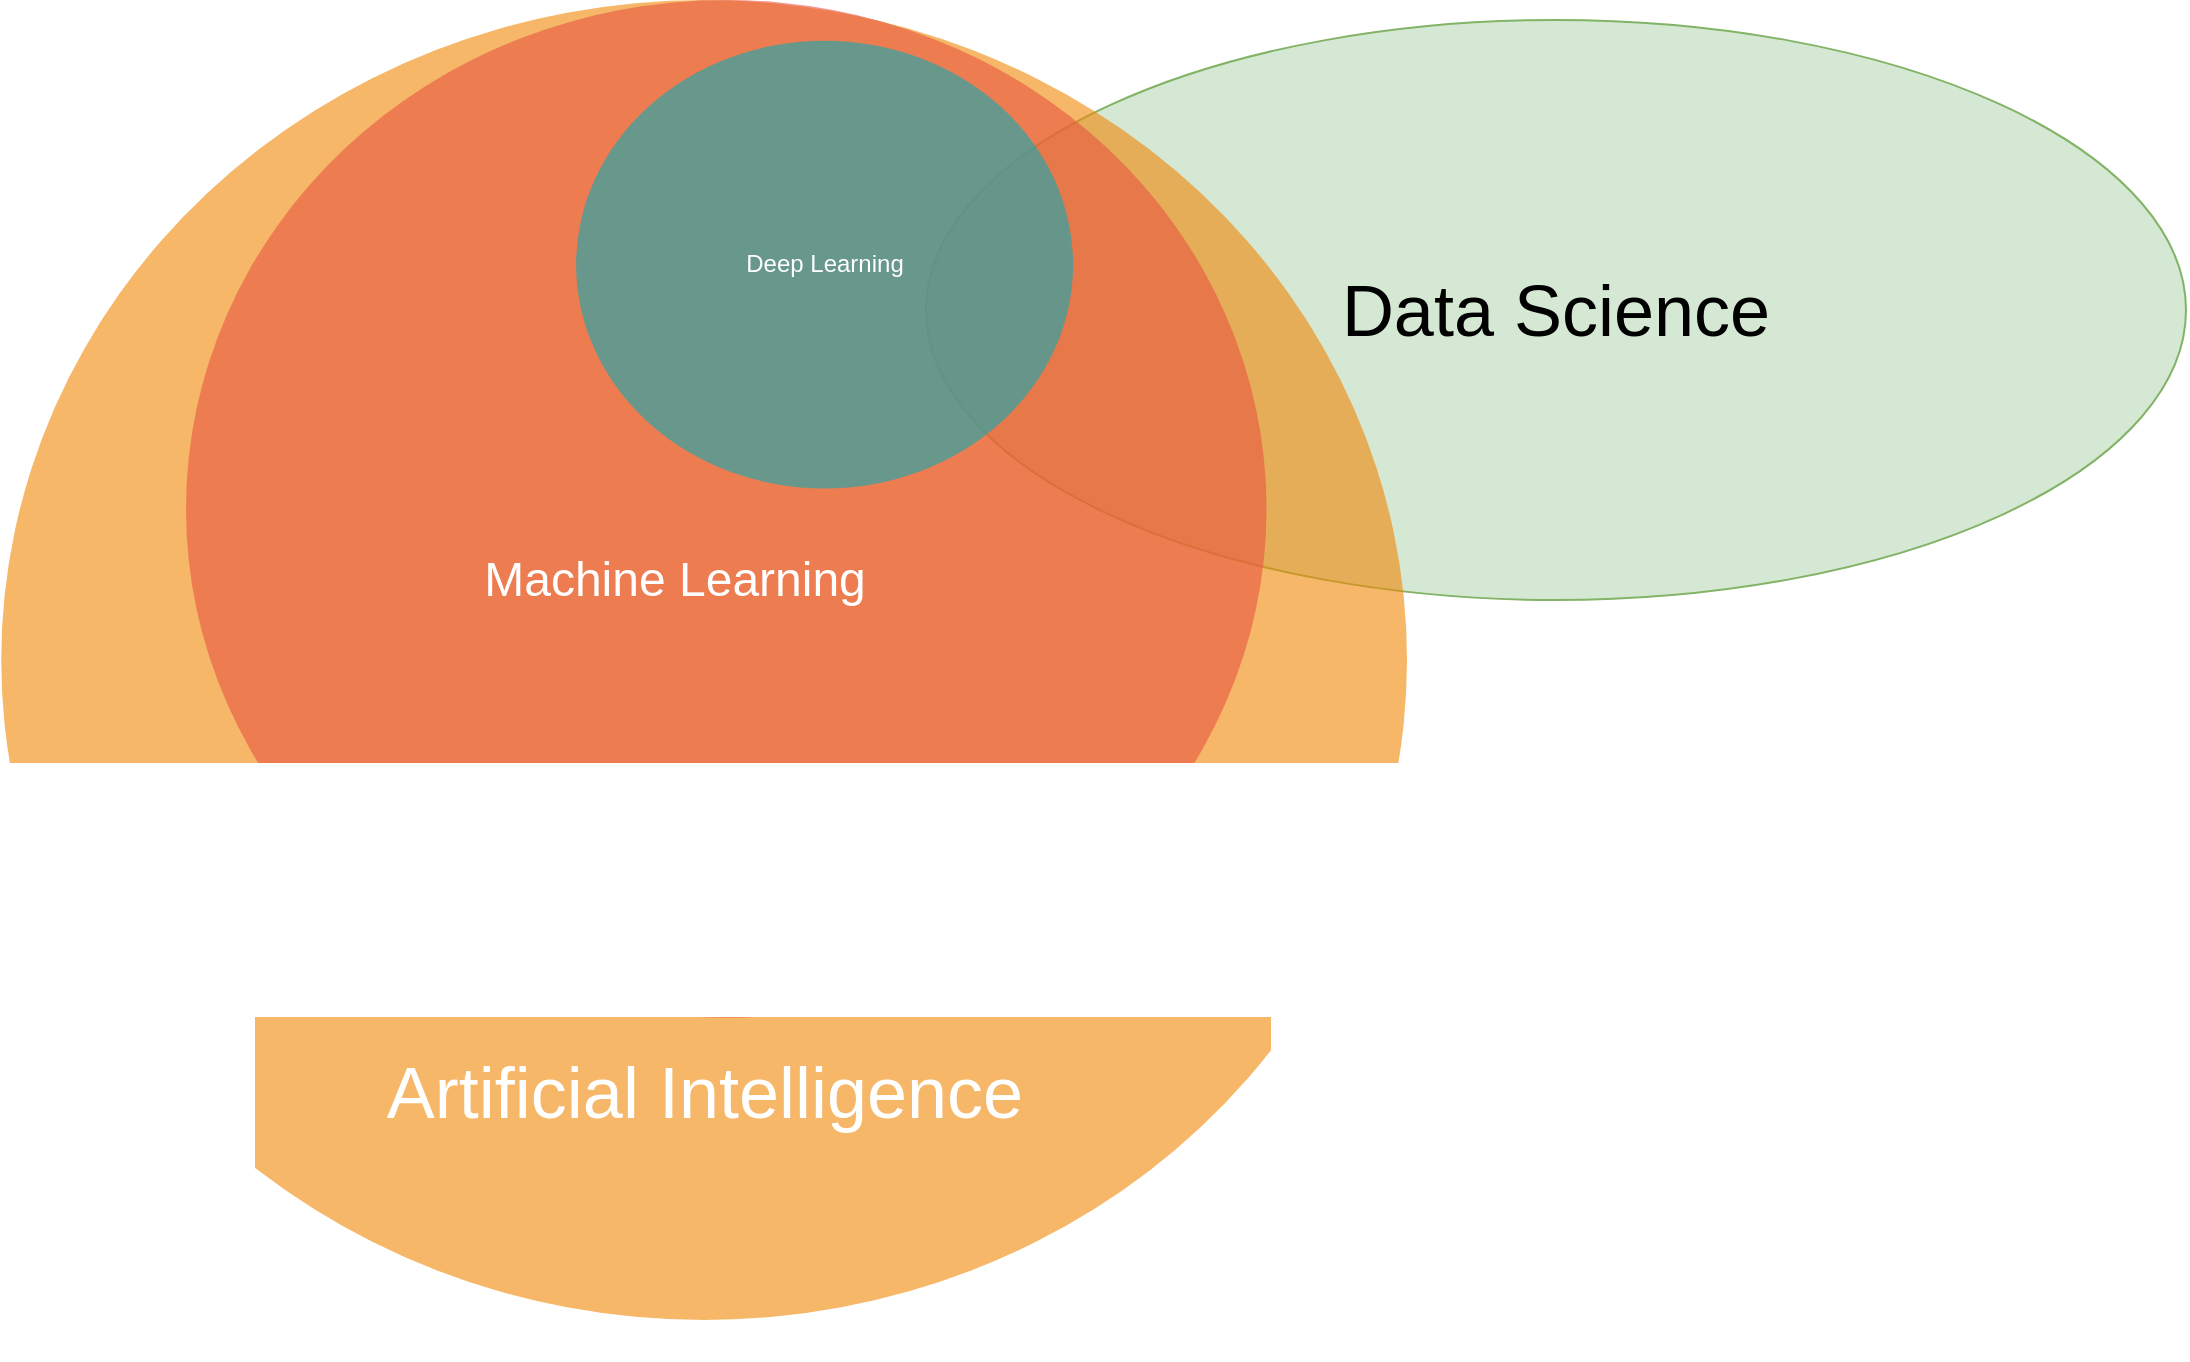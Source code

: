 <mxfile version="15.4.3" type="device"><diagram id="3228e29e-7158-1315-38df-8450db1d8a1d" name="Page-1"><mxGraphModel dx="2591" dy="724" grid="1" gridSize="10" guides="1" tooltips="1" connect="1" arrows="1" fold="1" page="1" pageScale="1" pageWidth="1169" pageHeight="827" background="none" math="0" shadow="0"><root><mxCell id="0"/><mxCell id="1" parent="0"/><mxCell id="I-94z7sVFyiBP4PIxepl-21540" value="" style="group" vertex="1" connectable="0" parent="1"><mxGeometry x="100" y="50" width="970" height="660" as="geometry"/></mxCell><mxCell id="21534" value="&lt;div&gt;Deep Learning&lt;/div&gt;" style="text;fontSize=24;align=center;verticalAlign=middle;html=1;fontColor=#FFFFFF;" parent="I-94z7sVFyiBP4PIxepl-21540" vertex="1"><mxGeometry x="114.75" y="150.75" width="190" height="70" as="geometry"/></mxCell><mxCell id="I-94z7sVFyiBP4PIxepl-21541" value="" style="group" vertex="1" connectable="0" parent="I-94z7sVFyiBP4PIxepl-21540"><mxGeometry x="-30" y="-20" width="1000" height="660" as="geometry"/></mxCell><mxCell id="I-94z7sVFyiBP4PIxepl-21543" value="Data Science" style="ellipse;whiteSpace=wrap;html=1;fontSize=36;fillColor=#d5e8d4;strokeColor=#82b366;" vertex="1" parent="I-94z7sVFyiBP4PIxepl-21541"><mxGeometry x="370" y="10" width="630" height="290" as="geometry"/></mxCell><mxCell id="21531" value="&lt;div&gt;&lt;font style=&quot;font-size: 36px&quot;&gt;&lt;br&gt;&lt;/font&gt;&lt;/div&gt;&lt;div&gt;&lt;font style=&quot;font-size: 36px&quot;&gt;&lt;br&gt;&lt;/font&gt;&lt;/div&gt;&lt;div&gt;&lt;font style=&quot;font-size: 36px&quot;&gt;&lt;br&gt;&lt;/font&gt;&lt;/div&gt;&lt;div&gt;&lt;font style=&quot;font-size: 36px&quot;&gt;&lt;br&gt;&lt;/font&gt;&lt;/div&gt;&lt;div&gt;&lt;font style=&quot;font-size: 36px&quot;&gt;&lt;br&gt;&lt;/font&gt;&lt;/div&gt;&lt;div&gt;&lt;font style=&quot;font-size: 36px&quot;&gt;&lt;br&gt;&lt;/font&gt;&lt;/div&gt;&lt;div&gt;&lt;font style=&quot;font-size: 36px&quot;&gt;&lt;br&gt;&lt;/font&gt;&lt;/div&gt;&lt;div&gt;&lt;font style=&quot;font-size: 36px&quot;&gt;&lt;br&gt;&lt;/font&gt;&lt;/div&gt;&lt;div&gt;&lt;font style=&quot;font-size: 36px&quot;&gt;&lt;br&gt;&lt;/font&gt;&lt;/div&gt;&lt;div&gt;&lt;font style=&quot;font-size: 36px&quot;&gt;&lt;br&gt;&lt;/font&gt;&lt;/div&gt;&lt;div&gt;&lt;font style=&quot;font-size: 36px&quot;&gt;Artificial Intelligence&lt;/font&gt;&lt;/div&gt;" style="ellipse;fillColor=#F08705;opacity=60;strokeColor=none;html=1;fontColor=#FFFFFF;" parent="I-94z7sVFyiBP4PIxepl-21541" vertex="1"><mxGeometry x="-92.385" width="702.885" height="660" as="geometry"/></mxCell><mxCell id="21533" value="" style="ellipse;fillColor=#e85642;opacity=60;strokeColor=none;html=1;fontColor=#FFFFFF;" parent="I-94z7sVFyiBP4PIxepl-21541" vertex="1"><mxGeometry width="540.265" height="508.867" as="geometry"/></mxCell><mxCell id="21535" value="Machine Learning" style="text;fontSize=24;align=center;verticalAlign=middle;html=1;fontColor=#FFFFFF;" parent="I-94z7sVFyiBP4PIxepl-21541" vertex="1"><mxGeometry x="141.009" y="254.433" width="205.301" height="71.241" as="geometry"/></mxCell><mxCell id="21532" value="Deep Learning" style="ellipse;fillColor=#12AAB5;opacity=60;strokeColor=none;html=1;fontColor=#FFFFFF;" parent="I-94z7sVFyiBP4PIxepl-21541" vertex="1"><mxGeometry x="195.036" y="20.355" width="248.522" height="223.901" as="geometry"/></mxCell></root></mxGraphModel></diagram></mxfile>